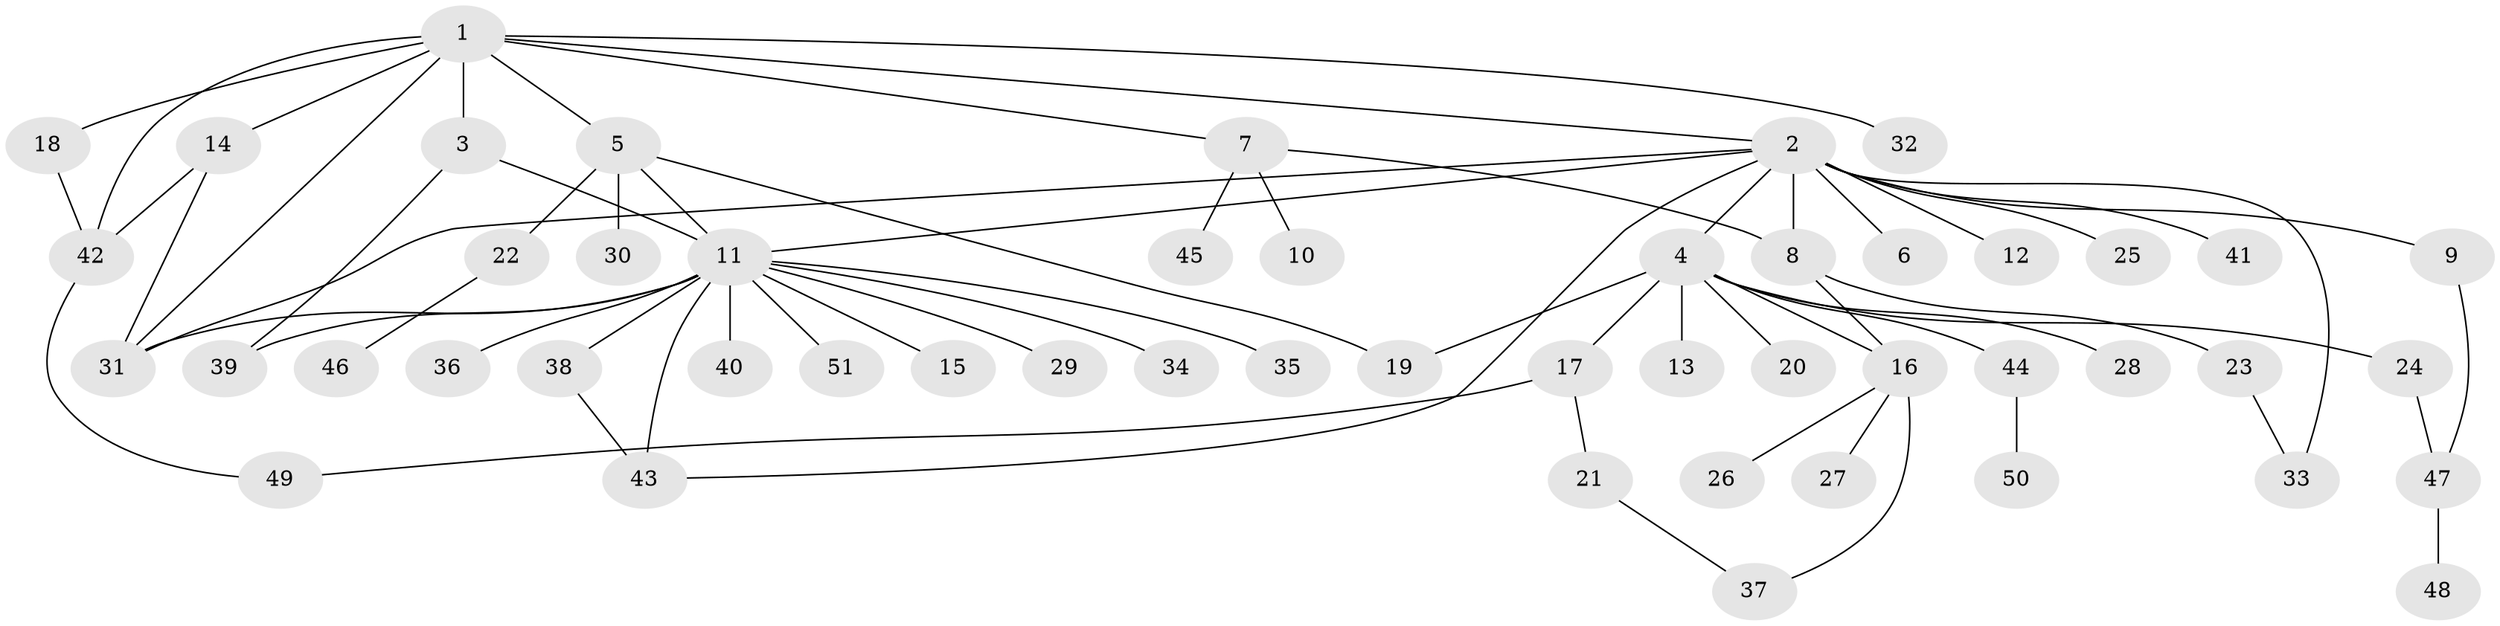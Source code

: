 // coarse degree distribution, {17: 0.04, 5: 0.08, 4: 0.08, 2: 0.2, 1: 0.56, 3: 0.04}
// Generated by graph-tools (version 1.1) at 2025/54/03/05/25 16:54:47]
// undirected, 51 vertices, 67 edges
graph export_dot {
graph [start="1"]
  node [color=gray90,style=filled];
  1;
  2;
  3;
  4;
  5;
  6;
  7;
  8;
  9;
  10;
  11;
  12;
  13;
  14;
  15;
  16;
  17;
  18;
  19;
  20;
  21;
  22;
  23;
  24;
  25;
  26;
  27;
  28;
  29;
  30;
  31;
  32;
  33;
  34;
  35;
  36;
  37;
  38;
  39;
  40;
  41;
  42;
  43;
  44;
  45;
  46;
  47;
  48;
  49;
  50;
  51;
  1 -- 2;
  1 -- 3;
  1 -- 5;
  1 -- 7;
  1 -- 14;
  1 -- 18;
  1 -- 31;
  1 -- 32;
  1 -- 42;
  2 -- 4;
  2 -- 6;
  2 -- 8;
  2 -- 9;
  2 -- 11;
  2 -- 12;
  2 -- 25;
  2 -- 31;
  2 -- 33;
  2 -- 41;
  2 -- 43;
  3 -- 11;
  3 -- 39;
  4 -- 13;
  4 -- 16;
  4 -- 17;
  4 -- 19;
  4 -- 20;
  4 -- 24;
  4 -- 28;
  4 -- 44;
  5 -- 11;
  5 -- 19;
  5 -- 22;
  5 -- 30;
  7 -- 8;
  7 -- 10;
  7 -- 45;
  8 -- 16;
  8 -- 23;
  9 -- 47;
  11 -- 15;
  11 -- 29;
  11 -- 31;
  11 -- 34;
  11 -- 35;
  11 -- 36;
  11 -- 38;
  11 -- 39;
  11 -- 40;
  11 -- 43;
  11 -- 51;
  14 -- 31;
  14 -- 42;
  16 -- 26;
  16 -- 27;
  16 -- 37;
  17 -- 21;
  17 -- 49;
  18 -- 42;
  21 -- 37;
  22 -- 46;
  23 -- 33;
  24 -- 47;
  38 -- 43;
  42 -- 49;
  44 -- 50;
  47 -- 48;
}

